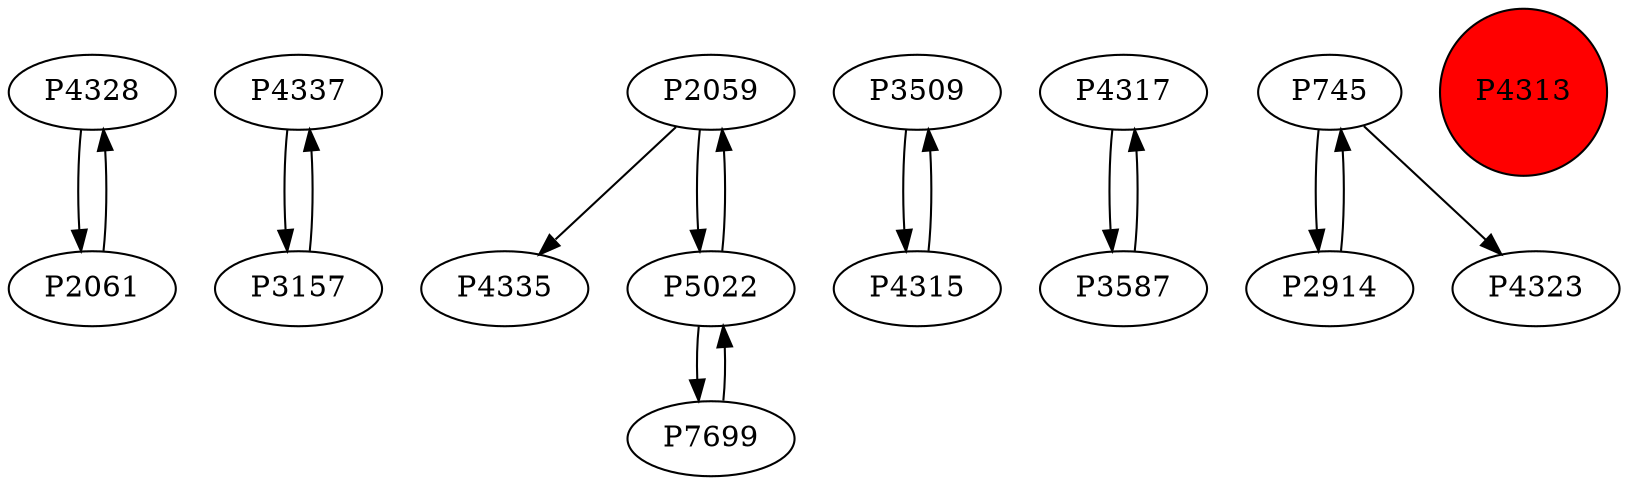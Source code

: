 digraph {
	P4328 -> P2061
	P4337 -> P3157
	P2059 -> P4335
	P3509 -> P4315
	P4315 -> P3509
	P2061 -> P4328
	P5022 -> P7699
	P5022 -> P2059
	P4317 -> P3587
	P745 -> P2914
	P2914 -> P745
	P2059 -> P5022
	P3587 -> P4317
	P7699 -> P5022
	P745 -> P4323
	P3157 -> P4337
	P4313 [shape=circle]
	P4313 [style=filled]
	P4313 [fillcolor=red]
}